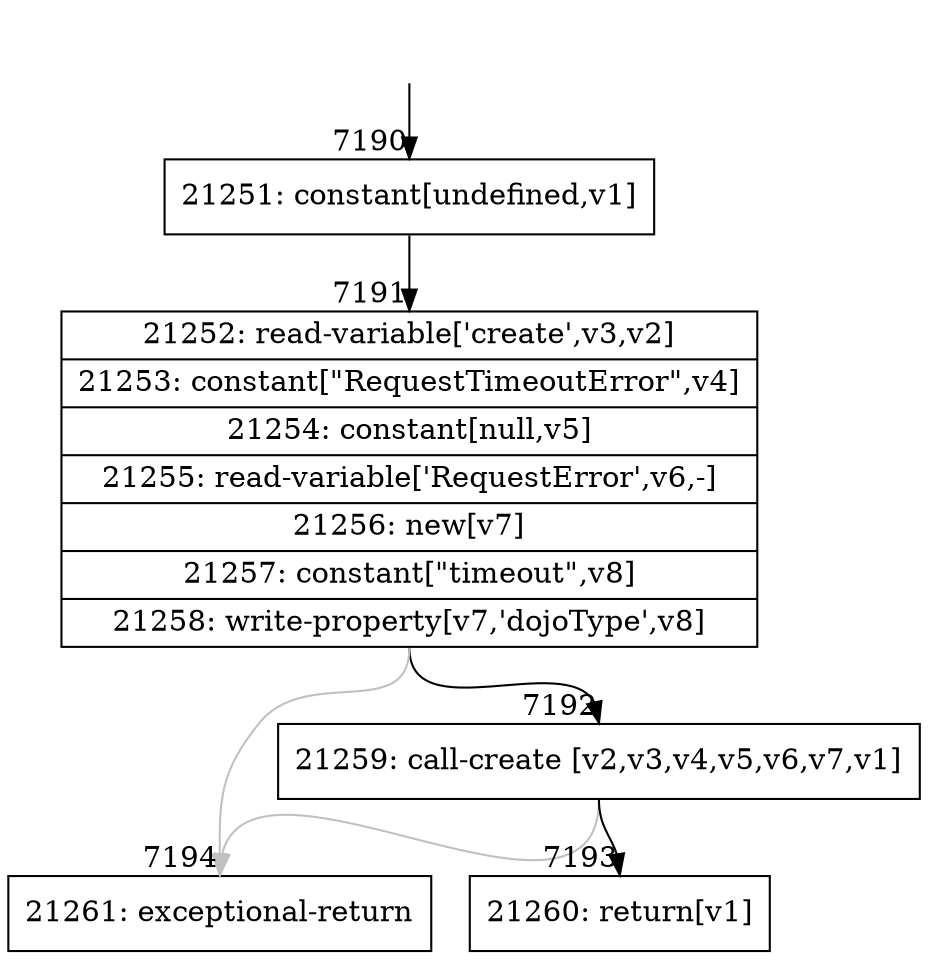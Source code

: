 digraph {
rankdir="TD"
BB_entry496[shape=none,label=""];
BB_entry496 -> BB7190 [tailport=s, headport=n, headlabel="    7190"]
BB7190 [shape=record label="{21251: constant[undefined,v1]}" ] 
BB7190 -> BB7191 [tailport=s, headport=n, headlabel="      7191"]
BB7191 [shape=record label="{21252: read-variable['create',v3,v2]|21253: constant[\"RequestTimeoutError\",v4]|21254: constant[null,v5]|21255: read-variable['RequestError',v6,-]|21256: new[v7]|21257: constant[\"timeout\",v8]|21258: write-property[v7,'dojoType',v8]}" ] 
BB7191 -> BB7192 [tailport=s, headport=n, headlabel="      7192"]
BB7191 -> BB7194 [tailport=s, headport=n, color=gray, headlabel="      7194"]
BB7192 [shape=record label="{21259: call-create [v2,v3,v4,v5,v6,v7,v1]}" ] 
BB7192 -> BB7193 [tailport=s, headport=n, headlabel="      7193"]
BB7192 -> BB7194 [tailport=s, headport=n, color=gray]
BB7193 [shape=record label="{21260: return[v1]}" ] 
BB7194 [shape=record label="{21261: exceptional-return}" ] 
//#$~ 10037
}

